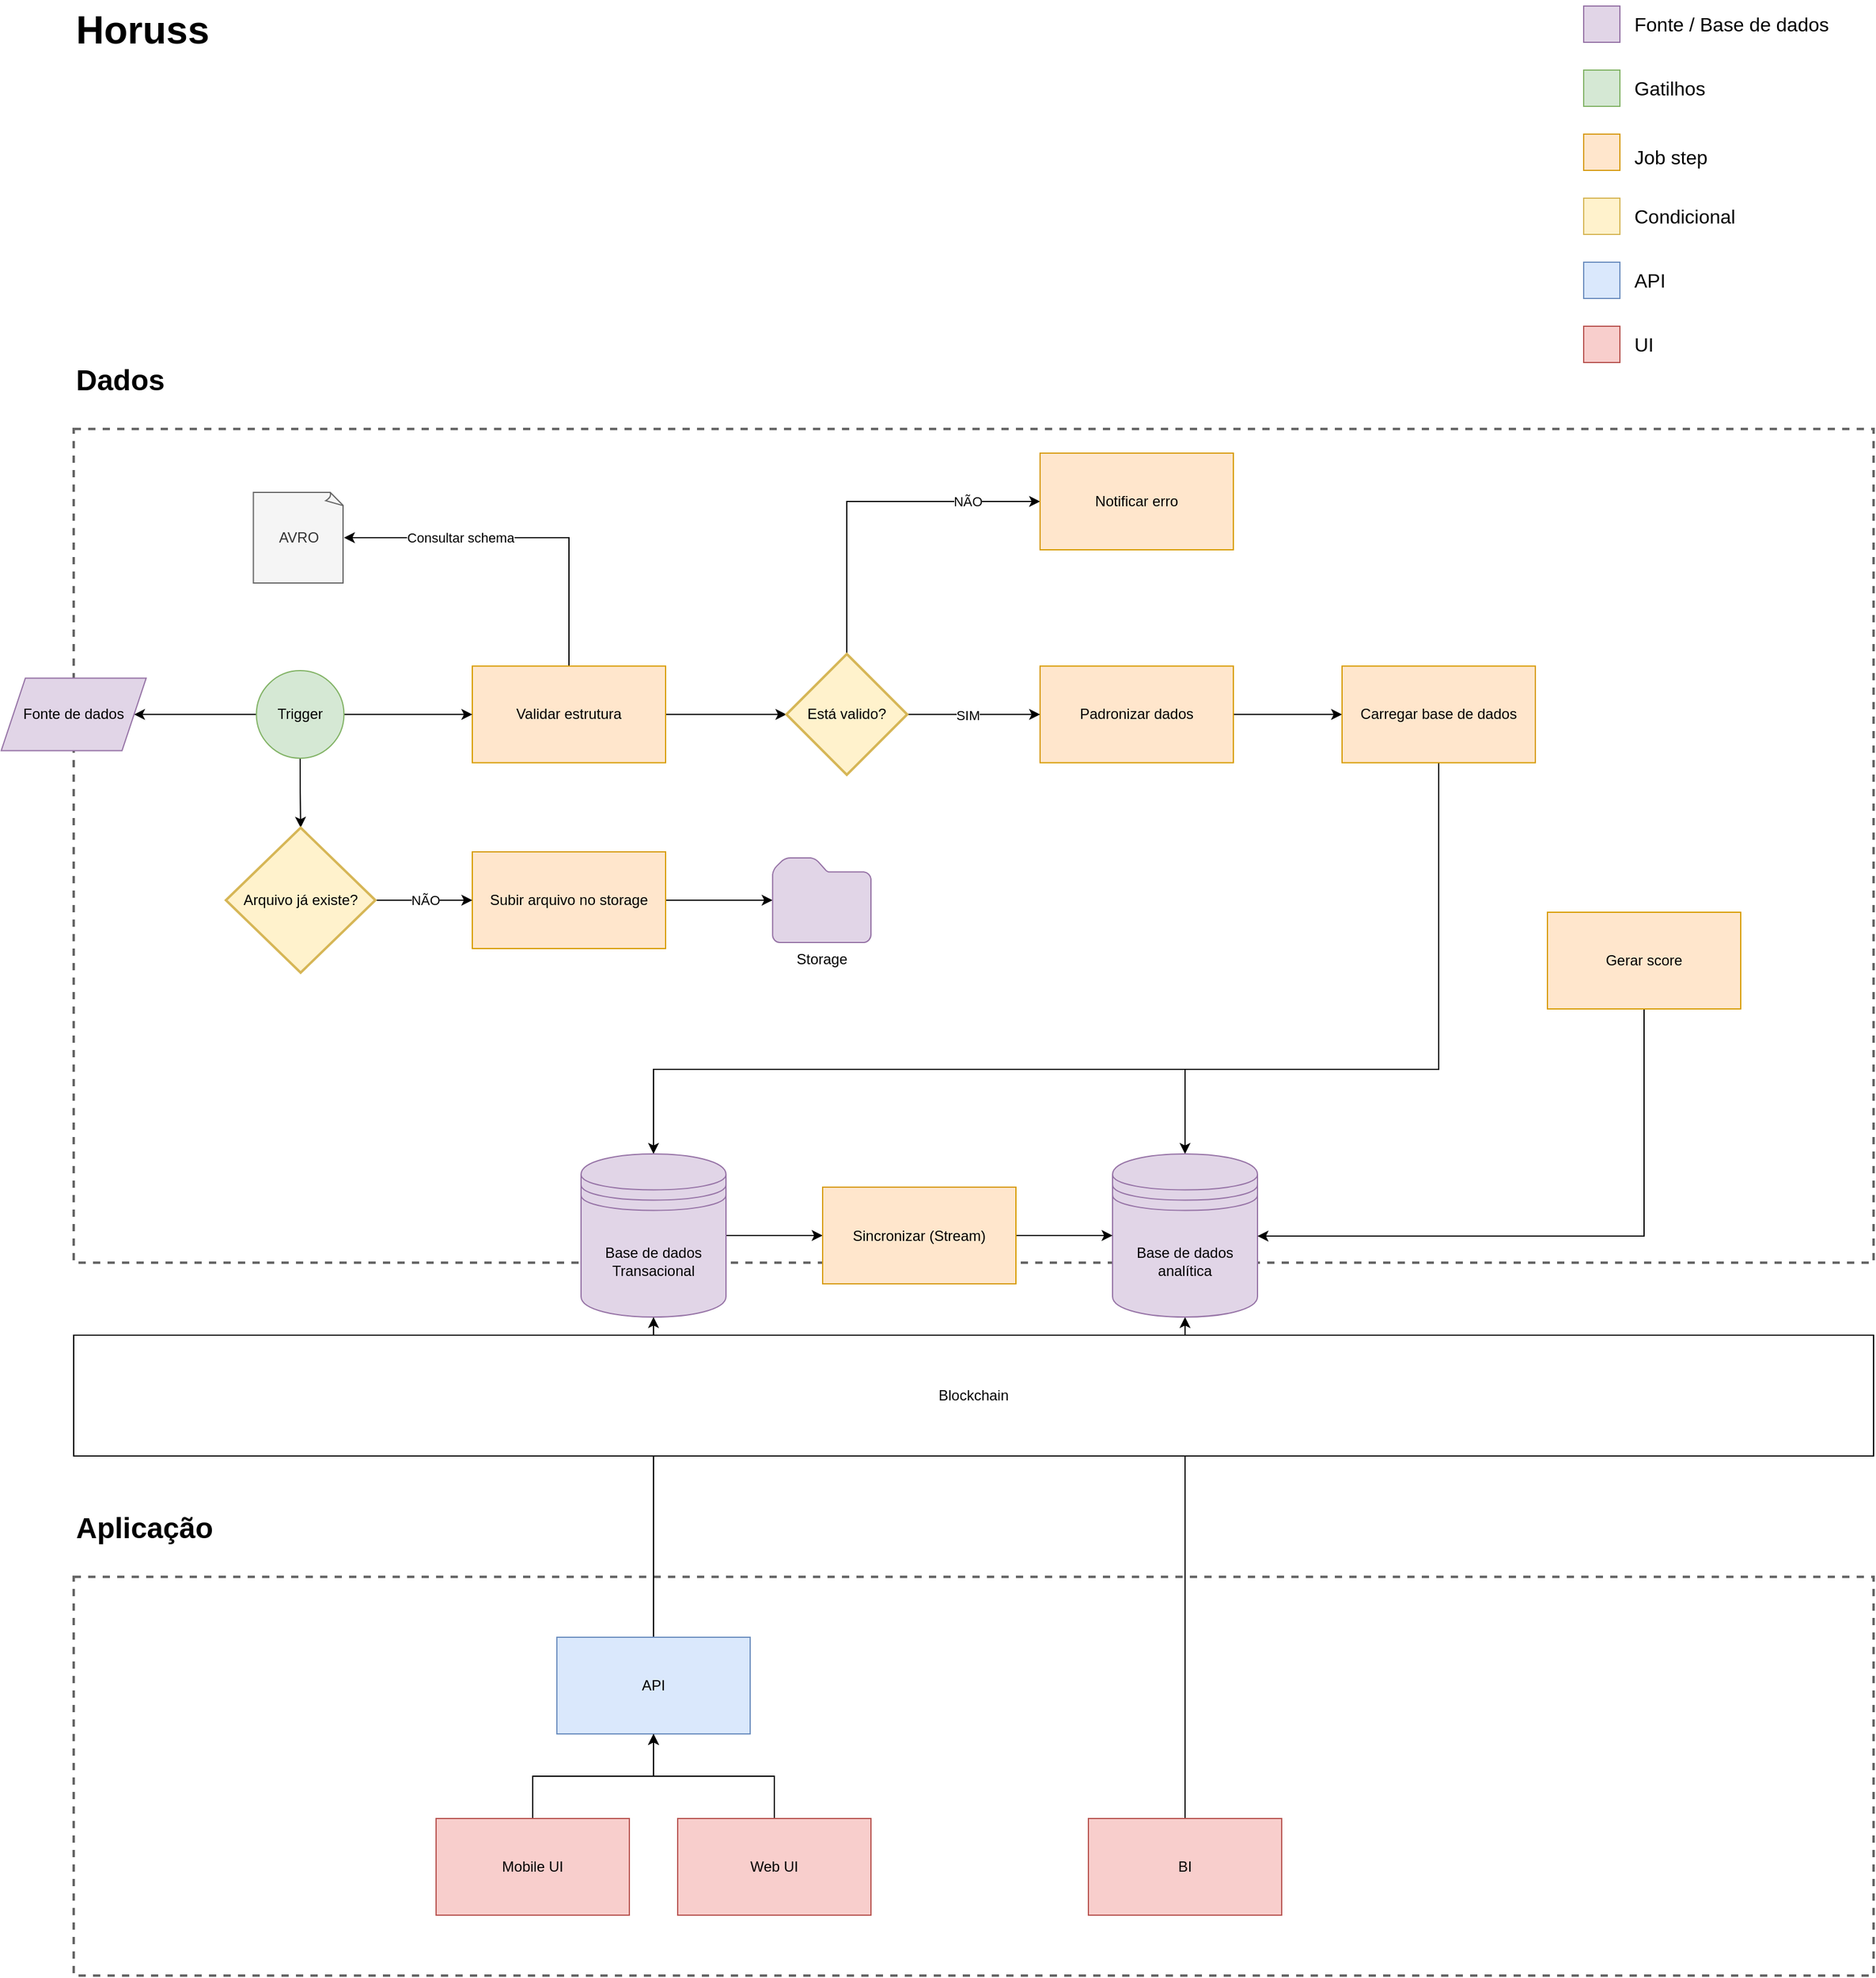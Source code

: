<mxfile version="21.7.2" type="device">
  <diagram name="Page-1" id="ZnIfdwG3o-K19pjhtGg5">
    <mxGraphModel dx="1687" dy="976" grid="1" gridSize="10" guides="1" tooltips="1" connect="1" arrows="1" fold="1" page="1" pageScale="1" pageWidth="1654" pageHeight="2336" math="0" shadow="0">
      <root>
        <mxCell id="0" />
        <mxCell id="1" parent="0" />
        <mxCell id="mokg5MB76KwbFTRGkMZ4-64" value="" style="rounded=0;whiteSpace=wrap;html=1;fillColor=none;fontColor=#333333;strokeColor=#666666;dashed=1;strokeWidth=2;" vertex="1" parent="1">
          <mxGeometry x="100" y="390" width="1490" height="690" as="geometry" />
        </mxCell>
        <mxCell id="mokg5MB76KwbFTRGkMZ4-5" value="Dados" style="text;html=1;align=left;verticalAlign=middle;resizable=0;points=[];autosize=1;strokeColor=none;fillColor=none;fontSize=24;fontStyle=1" vertex="1" parent="1">
          <mxGeometry x="100" y="330" width="100" height="40" as="geometry" />
        </mxCell>
        <mxCell id="mokg5MB76KwbFTRGkMZ4-47" style="edgeStyle=orthogonalEdgeStyle;rounded=0;orthogonalLoop=1;jettySize=auto;html=1;entryX=1;entryY=0.5;entryDx=0;entryDy=0;entryPerimeter=0;exitX=0.5;exitY=0;exitDx=0;exitDy=0;" edge="1" parent="1" source="mokg5MB76KwbFTRGkMZ4-16" target="mokg5MB76KwbFTRGkMZ4-38">
          <mxGeometry relative="1" as="geometry" />
        </mxCell>
        <mxCell id="mokg5MB76KwbFTRGkMZ4-48" value="Consultar schema" style="edgeLabel;html=1;align=center;verticalAlign=middle;resizable=0;points=[];" vertex="1" connectable="0" parent="mokg5MB76KwbFTRGkMZ4-47">
          <mxGeometry x="0.659" y="5" relative="1" as="geometry">
            <mxPoint x="46" y="-5" as="offset" />
          </mxGeometry>
        </mxCell>
        <mxCell id="mokg5MB76KwbFTRGkMZ4-50" style="edgeStyle=orthogonalEdgeStyle;rounded=0;orthogonalLoop=1;jettySize=auto;html=1;" edge="1" parent="1" source="mokg5MB76KwbFTRGkMZ4-16" target="mokg5MB76KwbFTRGkMZ4-49">
          <mxGeometry relative="1" as="geometry" />
        </mxCell>
        <mxCell id="mokg5MB76KwbFTRGkMZ4-16" value="Validar estrutura" style="whiteSpace=wrap;html=1;fillColor=#ffe6cc;strokeColor=#d79b00;" vertex="1" parent="1">
          <mxGeometry x="430" y="586.25" width="160" height="80" as="geometry" />
        </mxCell>
        <mxCell id="mokg5MB76KwbFTRGkMZ4-62" value="" style="edgeStyle=orthogonalEdgeStyle;rounded=0;orthogonalLoop=1;jettySize=auto;html=1;" edge="1" parent="1" source="mokg5MB76KwbFTRGkMZ4-25" target="mokg5MB76KwbFTRGkMZ4-61">
          <mxGeometry relative="1" as="geometry" />
        </mxCell>
        <mxCell id="mokg5MB76KwbFTRGkMZ4-25" value="Padronizar dados" style="whiteSpace=wrap;html=1;fillColor=#ffe6cc;strokeColor=#d79b00;" vertex="1" parent="1">
          <mxGeometry x="900" y="586.25" width="160" height="80" as="geometry" />
        </mxCell>
        <mxCell id="mokg5MB76KwbFTRGkMZ4-38" value="AVRO" style="whiteSpace=wrap;html=1;shape=mxgraph.basic.document;fillColor=#f5f5f5;fontColor=#333333;strokeColor=#666666;" vertex="1" parent="1">
          <mxGeometry x="248.75" y="442.5" width="75" height="75" as="geometry" />
        </mxCell>
        <mxCell id="mokg5MB76KwbFTRGkMZ4-46" style="edgeStyle=orthogonalEdgeStyle;rounded=0;orthogonalLoop=1;jettySize=auto;html=1;" edge="1" parent="1" source="mokg5MB76KwbFTRGkMZ4-44" target="mokg5MB76KwbFTRGkMZ4-16">
          <mxGeometry relative="1" as="geometry" />
        </mxCell>
        <mxCell id="mokg5MB76KwbFTRGkMZ4-55" style="edgeStyle=orthogonalEdgeStyle;rounded=0;orthogonalLoop=1;jettySize=auto;html=1;" edge="1" parent="1" source="mokg5MB76KwbFTRGkMZ4-44" target="mokg5MB76KwbFTRGkMZ4-53">
          <mxGeometry relative="1" as="geometry" />
        </mxCell>
        <mxCell id="mokg5MB76KwbFTRGkMZ4-123" style="edgeStyle=orthogonalEdgeStyle;rounded=0;orthogonalLoop=1;jettySize=auto;html=1;" edge="1" parent="1" source="mokg5MB76KwbFTRGkMZ4-44" target="mokg5MB76KwbFTRGkMZ4-122">
          <mxGeometry relative="1" as="geometry" />
        </mxCell>
        <mxCell id="mokg5MB76KwbFTRGkMZ4-44" value="Trigger" style="ellipse;whiteSpace=wrap;html=1;fillColor=#d5e8d4;strokeColor=#82b366;" vertex="1" parent="1">
          <mxGeometry x="251.25" y="590" width="72.5" height="72.5" as="geometry" />
        </mxCell>
        <mxCell id="mokg5MB76KwbFTRGkMZ4-56" style="edgeStyle=orthogonalEdgeStyle;rounded=0;orthogonalLoop=1;jettySize=auto;html=1;" edge="1" parent="1" source="mokg5MB76KwbFTRGkMZ4-49" target="mokg5MB76KwbFTRGkMZ4-25">
          <mxGeometry relative="1" as="geometry" />
        </mxCell>
        <mxCell id="mokg5MB76KwbFTRGkMZ4-57" value="SIM" style="edgeLabel;html=1;align=center;verticalAlign=middle;resizable=0;points=[];" vertex="1" connectable="0" parent="mokg5MB76KwbFTRGkMZ4-56">
          <mxGeometry x="-0.22" y="-1" relative="1" as="geometry">
            <mxPoint x="7" y="-1" as="offset" />
          </mxGeometry>
        </mxCell>
        <mxCell id="mokg5MB76KwbFTRGkMZ4-59" style="edgeStyle=orthogonalEdgeStyle;rounded=0;orthogonalLoop=1;jettySize=auto;html=1;entryX=0;entryY=0.5;entryDx=0;entryDy=0;exitX=0.5;exitY=0;exitDx=0;exitDy=0;exitPerimeter=0;" edge="1" parent="1" source="mokg5MB76KwbFTRGkMZ4-49" target="mokg5MB76KwbFTRGkMZ4-58">
          <mxGeometry relative="1" as="geometry" />
        </mxCell>
        <mxCell id="mokg5MB76KwbFTRGkMZ4-60" value="NÃO" style="edgeLabel;html=1;align=center;verticalAlign=middle;resizable=0;points=[];" vertex="1" connectable="0" parent="mokg5MB76KwbFTRGkMZ4-59">
          <mxGeometry x="0.083" y="2" relative="1" as="geometry">
            <mxPoint x="71" y="2" as="offset" />
          </mxGeometry>
        </mxCell>
        <mxCell id="mokg5MB76KwbFTRGkMZ4-49" value="Está valido?" style="strokeWidth=2;html=1;shape=mxgraph.flowchart.decision;whiteSpace=wrap;fillColor=#fff2cc;strokeColor=#d6b656;" vertex="1" parent="1">
          <mxGeometry x="690" y="576.25" width="100" height="100" as="geometry" />
        </mxCell>
        <mxCell id="mokg5MB76KwbFTRGkMZ4-53" value="Fonte de dados" style="shape=parallelogram;perimeter=parallelogramPerimeter;whiteSpace=wrap;html=1;fixedSize=1;fillColor=#e1d5e7;strokeColor=#9673a6;" vertex="1" parent="1">
          <mxGeometry x="40" y="596.25" width="120" height="60" as="geometry" />
        </mxCell>
        <mxCell id="mokg5MB76KwbFTRGkMZ4-58" value="Notificar erro" style="whiteSpace=wrap;html=1;fillColor=#ffe6cc;strokeColor=#d79b00;" vertex="1" parent="1">
          <mxGeometry x="900" y="410" width="160" height="80" as="geometry" />
        </mxCell>
        <mxCell id="mokg5MB76KwbFTRGkMZ4-85" style="edgeStyle=orthogonalEdgeStyle;rounded=0;orthogonalLoop=1;jettySize=auto;html=1;entryX=0.5;entryY=0;entryDx=0;entryDy=0;" edge="1" parent="1" source="mokg5MB76KwbFTRGkMZ4-61" target="mokg5MB76KwbFTRGkMZ4-81">
          <mxGeometry relative="1" as="geometry">
            <Array as="points">
              <mxPoint x="1230" y="920" />
              <mxPoint x="1020" y="920" />
            </Array>
          </mxGeometry>
        </mxCell>
        <mxCell id="mokg5MB76KwbFTRGkMZ4-87" style="edgeStyle=orthogonalEdgeStyle;rounded=0;orthogonalLoop=1;jettySize=auto;html=1;" edge="1" parent="1" source="mokg5MB76KwbFTRGkMZ4-61" target="mokg5MB76KwbFTRGkMZ4-69">
          <mxGeometry relative="1" as="geometry">
            <Array as="points">
              <mxPoint x="1230" y="920" />
              <mxPoint x="580" y="920" />
            </Array>
          </mxGeometry>
        </mxCell>
        <mxCell id="mokg5MB76KwbFTRGkMZ4-61" value="Carregar base de dados" style="whiteSpace=wrap;html=1;fillColor=#ffe6cc;strokeColor=#d79b00;" vertex="1" parent="1">
          <mxGeometry x="1150" y="586.25" width="160" height="80" as="geometry" />
        </mxCell>
        <mxCell id="mokg5MB76KwbFTRGkMZ4-66" value="" style="rounded=0;whiteSpace=wrap;html=1;fillColor=none;fontColor=#333333;strokeColor=#666666;dashed=1;strokeWidth=2;" vertex="1" parent="1">
          <mxGeometry x="100" y="1340" width="1490" height="330" as="geometry" />
        </mxCell>
        <mxCell id="mokg5MB76KwbFTRGkMZ4-67" value="Aplicação" style="text;html=1;align=left;verticalAlign=middle;resizable=0;points=[];autosize=1;strokeColor=none;fillColor=none;fontSize=24;fontStyle=1" vertex="1" parent="1">
          <mxGeometry x="100" y="1280" width="140" height="40" as="geometry" />
        </mxCell>
        <mxCell id="mokg5MB76KwbFTRGkMZ4-107" style="edgeStyle=orthogonalEdgeStyle;rounded=0;orthogonalLoop=1;jettySize=auto;html=1;" edge="1" parent="1" source="mokg5MB76KwbFTRGkMZ4-69" target="mokg5MB76KwbFTRGkMZ4-106">
          <mxGeometry relative="1" as="geometry" />
        </mxCell>
        <mxCell id="mokg5MB76KwbFTRGkMZ4-69" value="Base de dados Transacional" style="shape=datastore;whiteSpace=wrap;html=1;fillColor=#e1d5e7;strokeColor=#9673a6;" vertex="1" parent="1">
          <mxGeometry x="520" y="990" width="120" height="135" as="geometry" />
        </mxCell>
        <mxCell id="mokg5MB76KwbFTRGkMZ4-86" style="edgeStyle=orthogonalEdgeStyle;rounded=0;orthogonalLoop=1;jettySize=auto;html=1;entryX=0.5;entryY=1;entryDx=0;entryDy=0;" edge="1" parent="1" source="mokg5MB76KwbFTRGkMZ4-75" target="mokg5MB76KwbFTRGkMZ4-69">
          <mxGeometry relative="1" as="geometry" />
        </mxCell>
        <mxCell id="mokg5MB76KwbFTRGkMZ4-75" value="API" style="whiteSpace=wrap;html=1;fillColor=#dae8fc;strokeColor=#6c8ebf;" vertex="1" parent="1">
          <mxGeometry x="500" y="1390" width="160" height="80" as="geometry" />
        </mxCell>
        <mxCell id="mokg5MB76KwbFTRGkMZ4-118" style="edgeStyle=orthogonalEdgeStyle;rounded=0;orthogonalLoop=1;jettySize=auto;html=1;" edge="1" parent="1" source="mokg5MB76KwbFTRGkMZ4-77" target="mokg5MB76KwbFTRGkMZ4-81">
          <mxGeometry relative="1" as="geometry" />
        </mxCell>
        <mxCell id="mokg5MB76KwbFTRGkMZ4-77" value="BI" style="whiteSpace=wrap;html=1;fillColor=#f8cecc;strokeColor=#b85450;" vertex="1" parent="1">
          <mxGeometry x="940" y="1540" width="160" height="80" as="geometry" />
        </mxCell>
        <mxCell id="mokg5MB76KwbFTRGkMZ4-81" value="Base de dados analítica" style="shape=datastore;whiteSpace=wrap;html=1;fillColor=#e1d5e7;strokeColor=#9673a6;" vertex="1" parent="1">
          <mxGeometry x="960" y="990" width="120" height="135" as="geometry" />
        </mxCell>
        <mxCell id="mokg5MB76KwbFTRGkMZ4-90" style="edgeStyle=orthogonalEdgeStyle;rounded=0;orthogonalLoop=1;jettySize=auto;html=1;" edge="1" parent="1" source="mokg5MB76KwbFTRGkMZ4-88" target="mokg5MB76KwbFTRGkMZ4-75">
          <mxGeometry relative="1" as="geometry" />
        </mxCell>
        <mxCell id="mokg5MB76KwbFTRGkMZ4-88" value="Mobile UI" style="whiteSpace=wrap;html=1;fillColor=#f8cecc;strokeColor=#b85450;" vertex="1" parent="1">
          <mxGeometry x="400" y="1540" width="160" height="80" as="geometry" />
        </mxCell>
        <mxCell id="mokg5MB76KwbFTRGkMZ4-91" style="edgeStyle=orthogonalEdgeStyle;rounded=0;orthogonalLoop=1;jettySize=auto;html=1;" edge="1" parent="1" source="mokg5MB76KwbFTRGkMZ4-89" target="mokg5MB76KwbFTRGkMZ4-75">
          <mxGeometry relative="1" as="geometry" />
        </mxCell>
        <mxCell id="mokg5MB76KwbFTRGkMZ4-89" value="Web UI" style="whiteSpace=wrap;html=1;fillColor=#f8cecc;strokeColor=#b85450;" vertex="1" parent="1">
          <mxGeometry x="600" y="1540" width="160" height="80" as="geometry" />
        </mxCell>
        <mxCell id="mokg5MB76KwbFTRGkMZ4-114" style="edgeStyle=orthogonalEdgeStyle;rounded=0;orthogonalLoop=1;jettySize=auto;html=1;" edge="1" parent="1" source="mokg5MB76KwbFTRGkMZ4-96" target="mokg5MB76KwbFTRGkMZ4-81">
          <mxGeometry relative="1" as="geometry">
            <Array as="points">
              <mxPoint x="1400" y="1058" />
            </Array>
          </mxGeometry>
        </mxCell>
        <mxCell id="mokg5MB76KwbFTRGkMZ4-96" value="Gerar score" style="whiteSpace=wrap;html=1;fillColor=#ffe6cc;strokeColor=#d79b00;" vertex="1" parent="1">
          <mxGeometry x="1320" y="790" width="160" height="80" as="geometry" />
        </mxCell>
        <mxCell id="mokg5MB76KwbFTRGkMZ4-97" value="Horuss" style="text;html=1;align=left;verticalAlign=middle;resizable=0;points=[];autosize=1;strokeColor=none;fillColor=none;fontSize=32;fontStyle=1" vertex="1" parent="1">
          <mxGeometry x="100" y="35" width="130" height="50" as="geometry" />
        </mxCell>
        <mxCell id="mokg5MB76KwbFTRGkMZ4-98" value="" style="whiteSpace=wrap;html=1;aspect=fixed;fillColor=#e1d5e7;strokeColor=#9673a6;" vertex="1" parent="1">
          <mxGeometry x="1350" y="40" width="30" height="30" as="geometry" />
        </mxCell>
        <mxCell id="mokg5MB76KwbFTRGkMZ4-99" value="" style="whiteSpace=wrap;html=1;aspect=fixed;fillColor=#d5e8d4;strokeColor=#82b366;" vertex="1" parent="1">
          <mxGeometry x="1350" y="93" width="30" height="30" as="geometry" />
        </mxCell>
        <mxCell id="mokg5MB76KwbFTRGkMZ4-100" value="" style="whiteSpace=wrap;html=1;aspect=fixed;fillColor=#ffe6cc;strokeColor=#d79b00;" vertex="1" parent="1">
          <mxGeometry x="1350" y="146" width="30" height="30" as="geometry" />
        </mxCell>
        <mxCell id="mokg5MB76KwbFTRGkMZ4-101" value="" style="whiteSpace=wrap;html=1;aspect=fixed;fillColor=#fff2cc;strokeColor=#d6b656;" vertex="1" parent="1">
          <mxGeometry x="1350" y="199" width="30" height="30" as="geometry" />
        </mxCell>
        <mxCell id="mokg5MB76KwbFTRGkMZ4-102" value="" style="whiteSpace=wrap;html=1;aspect=fixed;fillColor=#dae8fc;strokeColor=#6c8ebf;" vertex="1" parent="1">
          <mxGeometry x="1350" y="252" width="30" height="30" as="geometry" />
        </mxCell>
        <mxCell id="mokg5MB76KwbFTRGkMZ4-103" value="" style="whiteSpace=wrap;html=1;aspect=fixed;fillColor=#f8cecc;strokeColor=#b85450;" vertex="1" parent="1">
          <mxGeometry x="1350" y="305" width="30" height="30" as="geometry" />
        </mxCell>
        <mxCell id="mokg5MB76KwbFTRGkMZ4-104" value="Fonte / Base de dados" style="text;html=1;align=left;verticalAlign=middle;resizable=0;points=[];autosize=1;strokeColor=none;fillColor=none;fontSize=16;" vertex="1" parent="1">
          <mxGeometry x="1390" y="40" width="180" height="30" as="geometry" />
        </mxCell>
        <mxCell id="mokg5MB76KwbFTRGkMZ4-105" value="Gatilhos" style="text;html=1;align=left;verticalAlign=middle;resizable=0;points=[];autosize=1;strokeColor=none;fillColor=none;fontSize=16;" vertex="1" parent="1">
          <mxGeometry x="1390" y="93" width="80" height="30" as="geometry" />
        </mxCell>
        <mxCell id="mokg5MB76KwbFTRGkMZ4-108" style="edgeStyle=orthogonalEdgeStyle;rounded=0;orthogonalLoop=1;jettySize=auto;html=1;" edge="1" parent="1" source="mokg5MB76KwbFTRGkMZ4-106" target="mokg5MB76KwbFTRGkMZ4-81">
          <mxGeometry relative="1" as="geometry" />
        </mxCell>
        <mxCell id="mokg5MB76KwbFTRGkMZ4-106" value="Sincronizar (Stream)" style="whiteSpace=wrap;html=1;fillColor=#ffe6cc;strokeColor=#d79b00;" vertex="1" parent="1">
          <mxGeometry x="720" y="1017.5" width="160" height="80" as="geometry" />
        </mxCell>
        <mxCell id="mokg5MB76KwbFTRGkMZ4-109" value="Job step" style="text;html=1;align=left;verticalAlign=middle;resizable=0;points=[];autosize=1;strokeColor=none;fillColor=none;fontSize=16;" vertex="1" parent="1">
          <mxGeometry x="1390" y="150" width="80" height="30" as="geometry" />
        </mxCell>
        <mxCell id="mokg5MB76KwbFTRGkMZ4-110" value="Condicional" style="text;html=1;align=left;verticalAlign=middle;resizable=0;points=[];autosize=1;strokeColor=none;fillColor=none;fontSize=16;" vertex="1" parent="1">
          <mxGeometry x="1390" y="199" width="110" height="30" as="geometry" />
        </mxCell>
        <mxCell id="mokg5MB76KwbFTRGkMZ4-111" value="API" style="text;html=1;align=left;verticalAlign=middle;resizable=0;points=[];autosize=1;strokeColor=none;fillColor=none;fontSize=16;" vertex="1" parent="1">
          <mxGeometry x="1390" y="252" width="50" height="30" as="geometry" />
        </mxCell>
        <mxCell id="mokg5MB76KwbFTRGkMZ4-112" value="UI" style="text;html=1;align=left;verticalAlign=middle;resizable=0;points=[];autosize=1;strokeColor=none;fillColor=none;fontSize=16;" vertex="1" parent="1">
          <mxGeometry x="1390" y="305" width="40" height="30" as="geometry" />
        </mxCell>
        <mxCell id="mokg5MB76KwbFTRGkMZ4-113" value="Blockchain" style="whiteSpace=wrap;html=1;" vertex="1" parent="1">
          <mxGeometry x="100" y="1140" width="1490" height="100" as="geometry" />
        </mxCell>
        <mxCell id="mokg5MB76KwbFTRGkMZ4-127" style="edgeStyle=orthogonalEdgeStyle;rounded=0;orthogonalLoop=1;jettySize=auto;html=1;" edge="1" parent="1" source="mokg5MB76KwbFTRGkMZ4-119" target="mokg5MB76KwbFTRGkMZ4-126">
          <mxGeometry relative="1" as="geometry" />
        </mxCell>
        <mxCell id="mokg5MB76KwbFTRGkMZ4-119" value="Subir arquivo no storage" style="whiteSpace=wrap;html=1;fillColor=#ffe6cc;strokeColor=#d79b00;" vertex="1" parent="1">
          <mxGeometry x="430" y="740" width="160" height="80" as="geometry" />
        </mxCell>
        <mxCell id="mokg5MB76KwbFTRGkMZ4-124" style="edgeStyle=orthogonalEdgeStyle;rounded=0;orthogonalLoop=1;jettySize=auto;html=1;" edge="1" parent="1" source="mokg5MB76KwbFTRGkMZ4-122" target="mokg5MB76KwbFTRGkMZ4-119">
          <mxGeometry relative="1" as="geometry" />
        </mxCell>
        <mxCell id="mokg5MB76KwbFTRGkMZ4-125" value="NÃO" style="edgeLabel;html=1;align=center;verticalAlign=middle;resizable=0;points=[];" vertex="1" connectable="0" parent="mokg5MB76KwbFTRGkMZ4-124">
          <mxGeometry x="-0.221" y="3" relative="1" as="geometry">
            <mxPoint x="9" y="3" as="offset" />
          </mxGeometry>
        </mxCell>
        <mxCell id="mokg5MB76KwbFTRGkMZ4-122" value="Arquivo já existe?" style="strokeWidth=2;html=1;shape=mxgraph.flowchart.decision;whiteSpace=wrap;fillColor=#fff2cc;strokeColor=#d6b656;" vertex="1" parent="1">
          <mxGeometry x="226" y="720" width="123.75" height="120" as="geometry" />
        </mxCell>
        <mxCell id="mokg5MB76KwbFTRGkMZ4-126" value="Storage" style="sketch=0;aspect=fixed;pointerEvents=1;shadow=0;dashed=0;html=1;labelPosition=center;verticalLabelPosition=bottom;verticalAlign=top;align=center;shape=mxgraph.mscae.enterprise.folder;fillColor=#e1d5e7;strokeColor=#9673a6;" vertex="1" parent="1">
          <mxGeometry x="678.6" y="745" width="81.4" height="70" as="geometry" />
        </mxCell>
      </root>
    </mxGraphModel>
  </diagram>
</mxfile>

